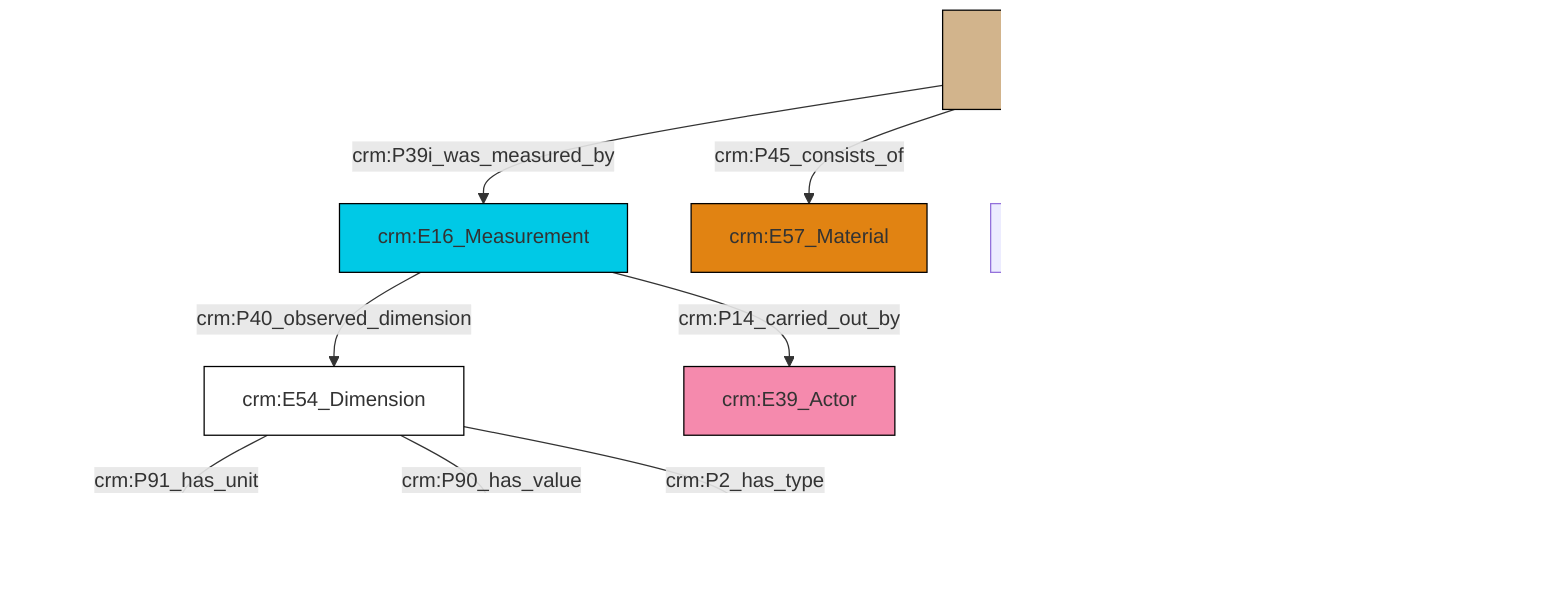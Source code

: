 graph TD
classDef Literal fill:#f2f2f2,stroke:#000000;
classDef CRM_Entity fill:#FFFFFF,stroke:#000000;
classDef Temporal_Entity fill:#00C9E6, stroke:#000000;
classDef Type fill:#E18312, stroke:#000000;
classDef Time-Span fill:#2C9C91, stroke:#000000;
classDef Appellation fill:#FFEB7F, stroke:#000000;
classDef Place fill:#008836, stroke:#000000;
classDef Persistent_Item fill:#B266B2, stroke:#000000;
classDef Conceptual_Object fill:#FFD700, stroke:#000000;
classDef Physical_Thing fill:#D2B48C, stroke:#000000;
classDef Actor fill:#f58aad, stroke:#000000;
classDef PC_Classes fill:#4ce600, stroke:#000000;
classDef Multi fill:#cccccc,stroke:#000000;

0["crm:E54_Dimension"]:::CRM_Entity -->|crm:P91_has_unit| 1["crm:E58_Measurement_unit"]:::Default
7["crm:E22_Human-Made_Object"]:::Physical_Thing -->|crm:P39i_was_measured_by| 4["crm:E16_Measurement"]:::Temporal_Entity
4["crm:E16_Measurement"]:::Temporal_Entity -->|crm:P40_observed_dimension| 0["crm:E54_Dimension"]:::CRM_Entity
7["crm:E22_Human-Made_Object"]:::Physical_Thing -->|crm:P45_consists_of| 12["crm:E57_Material"]:::Type
0["crm:E54_Dimension"]:::CRM_Entity -->|crm:P90_has_value| 13[rdfs:Literal]:::Literal
4["crm:E16_Measurement"]:::Temporal_Entity -->|crm:P14_carried_out_by| 8["crm:E39_Actor"]:::Actor
10["crm:E12_Production"]:::Temporal_Entity -->|crm:P32_used_general_technique| 2["crm:E55_Type"]:::Type
7["crm:E22_Human-Made_Object"]:::Physical_Thing -->|crm:P2_has_type| 16["crm:E55_type"]:::Default
7["crm:E22_Human-Made_Object"]:::Physical_Thing -->|crm:108i_was_produced_by| 10["crm:E12_Production"]:::Temporal_Entity
0["crm:E54_Dimension"]:::CRM_Entity -->|crm:P2_has_type| 14["crm:E55_Type"]:::Type